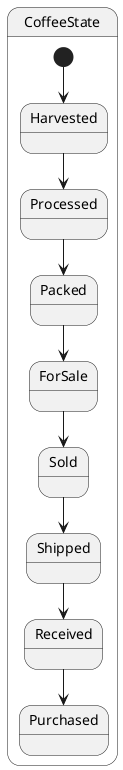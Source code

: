 @startuml
state CoffeeState {

[*] -down-> Harvested
Harvested -down-> Processed
Processed -down-> Packed
Packed -down-> ForSale
ForSale -down-> Sold
Sold -down-> Shipped
Shipped -down-> Received
Received -down-> Purchased

}
@enduml